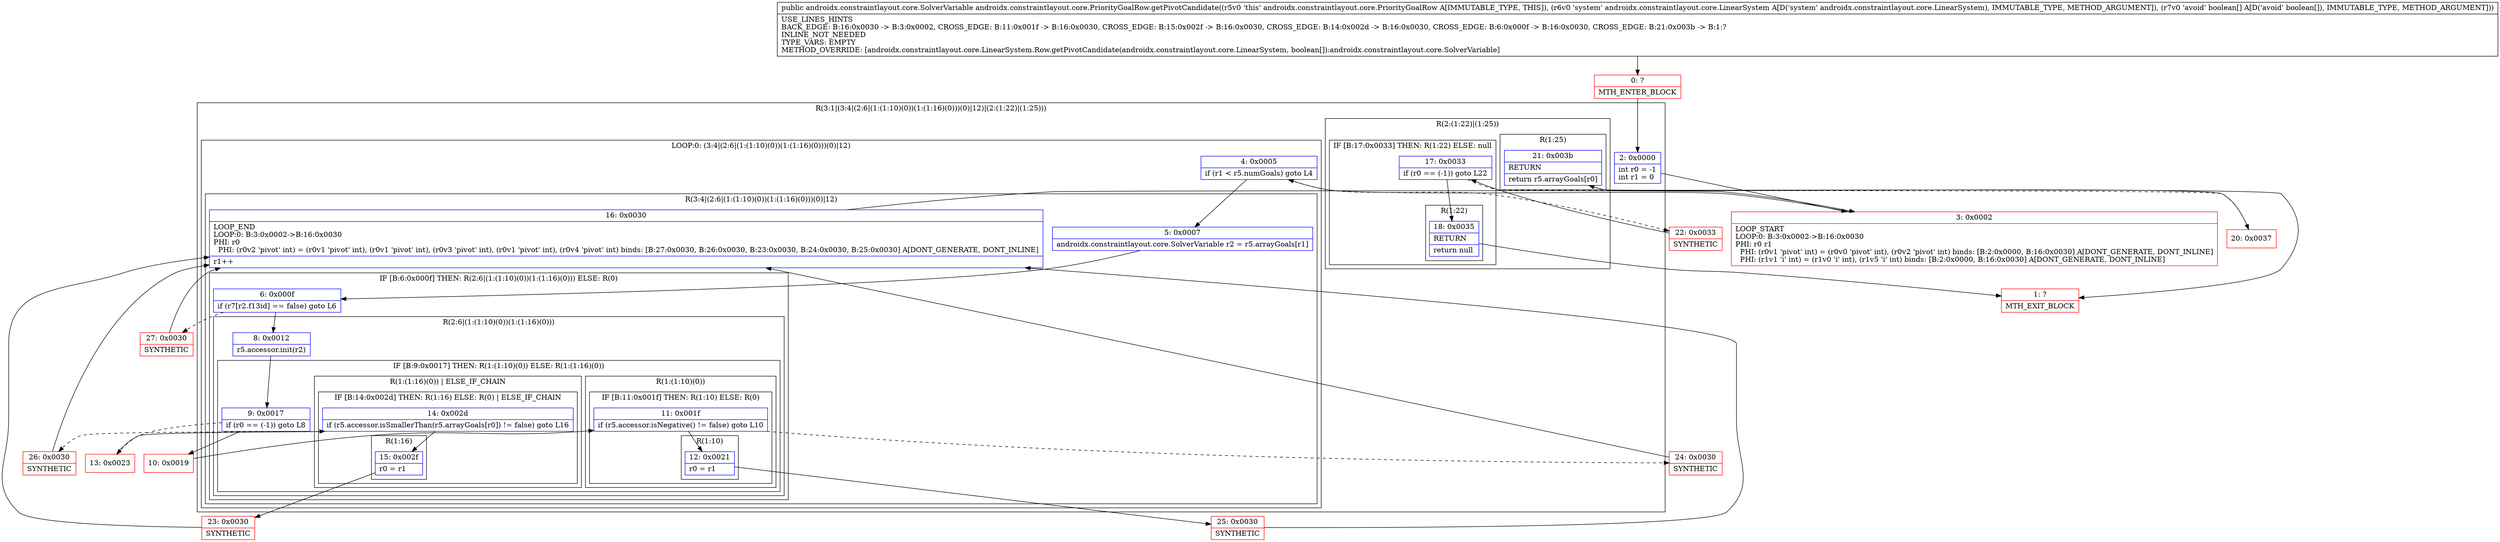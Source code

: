 digraph "CFG forandroidx.constraintlayout.core.PriorityGoalRow.getPivotCandidate(Landroidx\/constraintlayout\/core\/LinearSystem;[Z)Landroidx\/constraintlayout\/core\/SolverVariable;" {
subgraph cluster_Region_863758341 {
label = "R(3:1|(3:4|(2:6|(1:(1:10)(0))(1:(1:16)(0)))(0)|12)|(2:(1:22)|(1:25)))";
node [shape=record,color=blue];
Node_2 [shape=record,label="{2\:\ 0x0000|int r0 = \-1\lint r1 = 0\l}"];
subgraph cluster_LoopRegion_48086550 {
label = "LOOP:0: (3:4|(2:6|(1:(1:10)(0))(1:(1:16)(0)))(0)|12)";
node [shape=record,color=blue];
Node_4 [shape=record,label="{4\:\ 0x0005|if (r1 \< r5.numGoals) goto L4\l}"];
subgraph cluster_Region_958559928 {
label = "R(3:4|(2:6|(1:(1:10)(0))(1:(1:16)(0)))(0)|12)";
node [shape=record,color=blue];
Node_5 [shape=record,label="{5\:\ 0x0007|androidx.constraintlayout.core.SolverVariable r2 = r5.arrayGoals[r1]\l}"];
subgraph cluster_IfRegion_668336455 {
label = "IF [B:6:0x000f] THEN: R(2:6|(1:(1:10)(0))(1:(1:16)(0))) ELSE: R(0)";
node [shape=record,color=blue];
Node_6 [shape=record,label="{6\:\ 0x000f|if (r7[r2.f13id] == false) goto L6\l}"];
subgraph cluster_Region_1728724148 {
label = "R(2:6|(1:(1:10)(0))(1:(1:16)(0)))";
node [shape=record,color=blue];
Node_8 [shape=record,label="{8\:\ 0x0012|r5.accessor.init(r2)\l}"];
subgraph cluster_IfRegion_1295296138 {
label = "IF [B:9:0x0017] THEN: R(1:(1:10)(0)) ELSE: R(1:(1:16)(0))";
node [shape=record,color=blue];
Node_9 [shape=record,label="{9\:\ 0x0017|if (r0 == (\-1)) goto L8\l}"];
subgraph cluster_Region_896866209 {
label = "R(1:(1:10)(0))";
node [shape=record,color=blue];
subgraph cluster_IfRegion_661849177 {
label = "IF [B:11:0x001f] THEN: R(1:10) ELSE: R(0)";
node [shape=record,color=blue];
Node_11 [shape=record,label="{11\:\ 0x001f|if (r5.accessor.isNegative() != false) goto L10\l}"];
subgraph cluster_Region_336628003 {
label = "R(1:10)";
node [shape=record,color=blue];
Node_12 [shape=record,label="{12\:\ 0x0021|r0 = r1\l}"];
}
subgraph cluster_Region_1759806905 {
label = "R(0)";
node [shape=record,color=blue];
}
}
}
subgraph cluster_Region_1095439052 {
label = "R(1:(1:16)(0)) | ELSE_IF_CHAIN\l";
node [shape=record,color=blue];
subgraph cluster_IfRegion_560157929 {
label = "IF [B:14:0x002d] THEN: R(1:16) ELSE: R(0) | ELSE_IF_CHAIN\l";
node [shape=record,color=blue];
Node_14 [shape=record,label="{14\:\ 0x002d|if (r5.accessor.isSmallerThan(r5.arrayGoals[r0]) != false) goto L16\l}"];
subgraph cluster_Region_1601209986 {
label = "R(1:16)";
node [shape=record,color=blue];
Node_15 [shape=record,label="{15\:\ 0x002f|r0 = r1\l}"];
}
subgraph cluster_Region_1545526619 {
label = "R(0)";
node [shape=record,color=blue];
}
}
}
}
}
subgraph cluster_Region_1676692301 {
label = "R(0)";
node [shape=record,color=blue];
}
}
Node_16 [shape=record,label="{16\:\ 0x0030|LOOP_END\lLOOP:0: B:3:0x0002\-\>B:16:0x0030\lPHI: r0 \l  PHI: (r0v2 'pivot' int) = (r0v1 'pivot' int), (r0v1 'pivot' int), (r0v3 'pivot' int), (r0v1 'pivot' int), (r0v4 'pivot' int) binds: [B:27:0x0030, B:26:0x0030, B:23:0x0030, B:24:0x0030, B:25:0x0030] A[DONT_GENERATE, DONT_INLINE]\l|r1++\l}"];
}
}
subgraph cluster_Region_796251079 {
label = "R(2:(1:22)|(1:25))";
node [shape=record,color=blue];
subgraph cluster_IfRegion_2054980305 {
label = "IF [B:17:0x0033] THEN: R(1:22) ELSE: null";
node [shape=record,color=blue];
Node_17 [shape=record,label="{17\:\ 0x0033|if (r0 == (\-1)) goto L22\l}"];
subgraph cluster_Region_909207959 {
label = "R(1:22)";
node [shape=record,color=blue];
Node_18 [shape=record,label="{18\:\ 0x0035|RETURN\l|return null\l}"];
}
}
subgraph cluster_Region_1781876012 {
label = "R(1:25)";
node [shape=record,color=blue];
Node_21 [shape=record,label="{21\:\ 0x003b|RETURN\l|return r5.arrayGoals[r0]\l}"];
}
}
}
Node_0 [shape=record,color=red,label="{0\:\ ?|MTH_ENTER_BLOCK\l}"];
Node_3 [shape=record,color=red,label="{3\:\ 0x0002|LOOP_START\lLOOP:0: B:3:0x0002\-\>B:16:0x0030\lPHI: r0 r1 \l  PHI: (r0v1 'pivot' int) = (r0v0 'pivot' int), (r0v2 'pivot' int) binds: [B:2:0x0000, B:16:0x0030] A[DONT_GENERATE, DONT_INLINE]\l  PHI: (r1v1 'i' int) = (r1v0 'i' int), (r1v5 'i' int) binds: [B:2:0x0000, B:16:0x0030] A[DONT_GENERATE, DONT_INLINE]\l}"];
Node_10 [shape=record,color=red,label="{10\:\ 0x0019}"];
Node_25 [shape=record,color=red,label="{25\:\ 0x0030|SYNTHETIC\l}"];
Node_24 [shape=record,color=red,label="{24\:\ 0x0030|SYNTHETIC\l}"];
Node_13 [shape=record,color=red,label="{13\:\ 0x0023}"];
Node_23 [shape=record,color=red,label="{23\:\ 0x0030|SYNTHETIC\l}"];
Node_26 [shape=record,color=red,label="{26\:\ 0x0030|SYNTHETIC\l}"];
Node_27 [shape=record,color=red,label="{27\:\ 0x0030|SYNTHETIC\l}"];
Node_22 [shape=record,color=red,label="{22\:\ 0x0033|SYNTHETIC\l}"];
Node_1 [shape=record,color=red,label="{1\:\ ?|MTH_EXIT_BLOCK\l}"];
Node_20 [shape=record,color=red,label="{20\:\ 0x0037}"];
MethodNode[shape=record,label="{public androidx.constraintlayout.core.SolverVariable androidx.constraintlayout.core.PriorityGoalRow.getPivotCandidate((r5v0 'this' androidx.constraintlayout.core.PriorityGoalRow A[IMMUTABLE_TYPE, THIS]), (r6v0 'system' androidx.constraintlayout.core.LinearSystem A[D('system' androidx.constraintlayout.core.LinearSystem), IMMUTABLE_TYPE, METHOD_ARGUMENT]), (r7v0 'avoid' boolean[] A[D('avoid' boolean[]), IMMUTABLE_TYPE, METHOD_ARGUMENT]))  | USE_LINES_HINTS\lBACK_EDGE: B:16:0x0030 \-\> B:3:0x0002, CROSS_EDGE: B:11:0x001f \-\> B:16:0x0030, CROSS_EDGE: B:15:0x002f \-\> B:16:0x0030, CROSS_EDGE: B:14:0x002d \-\> B:16:0x0030, CROSS_EDGE: B:6:0x000f \-\> B:16:0x0030, CROSS_EDGE: B:21:0x003b \-\> B:1:?\lINLINE_NOT_NEEDED\lTYPE_VARS: EMPTY\lMETHOD_OVERRIDE: [androidx.constraintlayout.core.LinearSystem.Row.getPivotCandidate(androidx.constraintlayout.core.LinearSystem, boolean[]):androidx.constraintlayout.core.SolverVariable]\l}"];
MethodNode -> Node_0;Node_2 -> Node_3;
Node_4 -> Node_5;
Node_4 -> Node_22[style=dashed];
Node_5 -> Node_6;
Node_6 -> Node_8;
Node_6 -> Node_27[style=dashed];
Node_8 -> Node_9;
Node_9 -> Node_10;
Node_9 -> Node_13[style=dashed];
Node_11 -> Node_12;
Node_11 -> Node_24[style=dashed];
Node_12 -> Node_25;
Node_14 -> Node_15;
Node_14 -> Node_26[style=dashed];
Node_15 -> Node_23;
Node_16 -> Node_3;
Node_17 -> Node_18;
Node_17 -> Node_20[style=dashed];
Node_18 -> Node_1;
Node_21 -> Node_1;
Node_0 -> Node_2;
Node_3 -> Node_4;
Node_10 -> Node_11;
Node_25 -> Node_16;
Node_24 -> Node_16;
Node_13 -> Node_14;
Node_23 -> Node_16;
Node_26 -> Node_16;
Node_27 -> Node_16;
Node_22 -> Node_17;
Node_20 -> Node_21;
}

